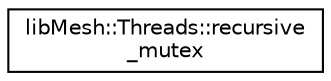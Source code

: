 digraph "类继承关系图"
{
 // INTERACTIVE_SVG=YES
  edge [fontname="Helvetica",fontsize="10",labelfontname="Helvetica",labelfontsize="10"];
  node [fontname="Helvetica",fontsize="10",shape=record];
  rankdir="LR";
  Node1 [label="libMesh::Threads::recursive\l_mutex",height=0.2,width=0.4,color="black", fillcolor="white", style="filled",URL="$classlibMesh_1_1Threads_1_1recursive__mutex.html",tooltip="Recursive mutex. "];
}
